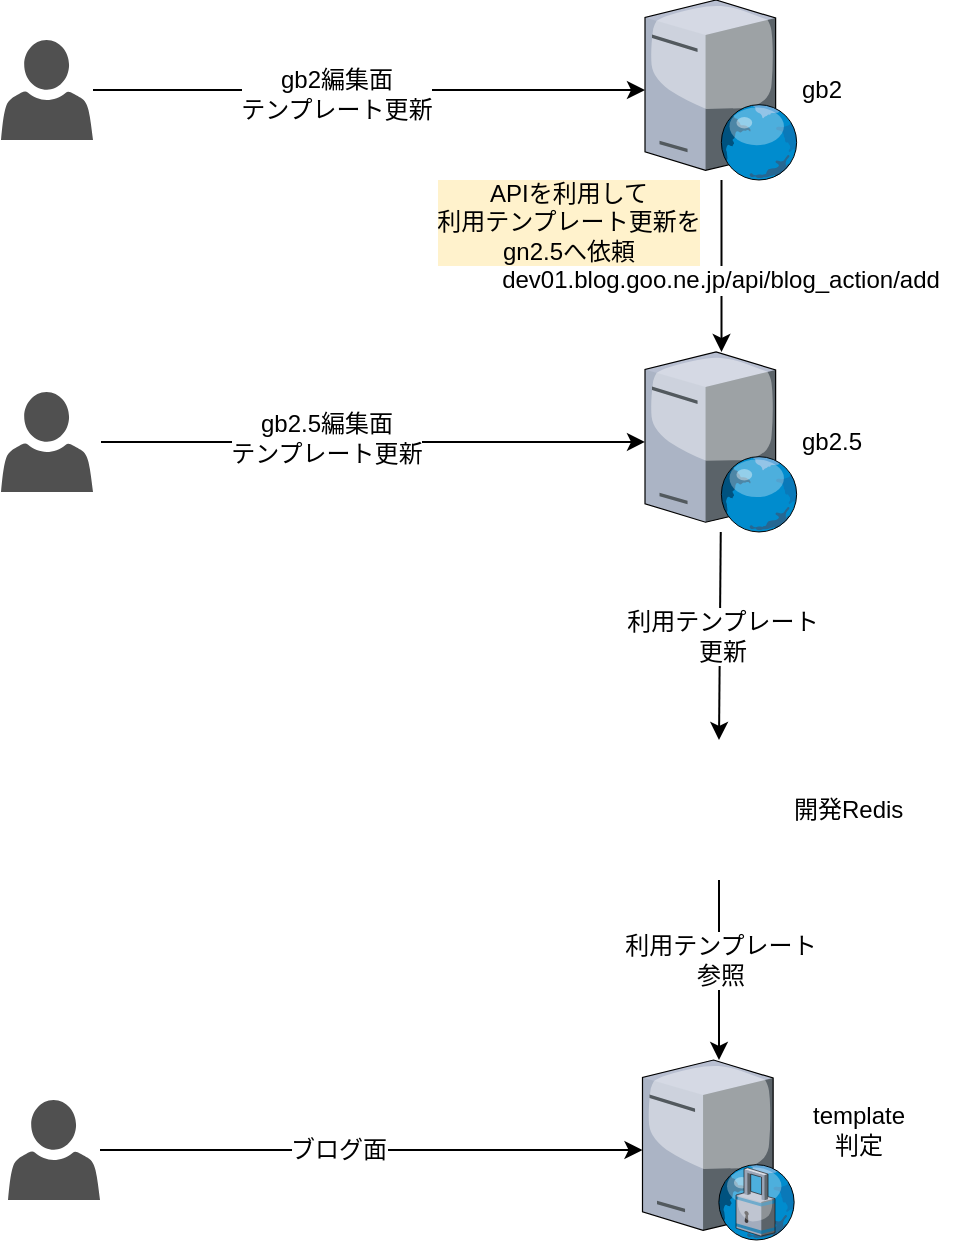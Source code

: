 <mxfile version="12.4.3" type="github" pages="1">
  <diagram id="UOHftX70MWzQR50jzN5I" name="Page-1">
    <mxGraphModel dx="1422" dy="772" grid="1" gridSize="10" guides="1" tooltips="1" connect="1" arrows="1" fold="1" page="1" pageScale="1" pageWidth="1169" pageHeight="827" math="0" shadow="0">
      <root>
        <mxCell id="0"/>
        <mxCell id="1" parent="0"/>
        <mxCell id="WYe9yvHPQfKgHA-gJckU-2" value="開発Redis" style="shape=image;html=1;verticalAlign=middle;verticalLabelPosition=middle;labelBackgroundColor=#ffffff;imageAspect=0;aspect=fixed;image=https://cdn4.iconfinder.com/data/icons/redis-2/1451/Untitled-2-128.png;labelPosition=right;align=left;" vertex="1" parent="1">
          <mxGeometry x="510.5" y="460" width="70" height="70" as="geometry"/>
        </mxCell>
        <mxCell id="WYe9yvHPQfKgHA-gJckU-10" value="template&lt;br&gt;判定" style="html=1;dashed=0;whitespace=wrap;strokeColor=none;fillColor=none;" vertex="1" parent="1">
          <mxGeometry x="560" y="635" width="110" height="40" as="geometry"/>
        </mxCell>
        <mxCell id="WYe9yvHPQfKgHA-gJckU-15" value="" style="shape=image;html=1;verticalAlign=top;verticalLabelPosition=bottom;labelBackgroundColor=#ffffff;imageAspect=0;aspect=fixed;image=https://cdn2.iconfinder.com/data/icons/ios-7-icons/50/speech_bubble-128.png;flipH=1;flipV=1;rotation=-180;" vertex="1" parent="1">
          <mxGeometry x="580" y="620" width="70" height="70" as="geometry"/>
        </mxCell>
        <mxCell id="WYe9yvHPQfKgHA-gJckU-54" style="edgeStyle=none;rounded=0;orthogonalLoop=1;jettySize=auto;html=1;entryX=0.5;entryY=1;entryDx=0;entryDy=0;startArrow=classic;startFill=1;endArrow=none;endFill=0;" edge="1" parent="1" source="WYe9yvHPQfKgHA-gJckU-17" target="WYe9yvHPQfKgHA-gJckU-2">
          <mxGeometry relative="1" as="geometry"/>
        </mxCell>
        <mxCell id="WYe9yvHPQfKgHA-gJckU-56" value="利用テンプレート&lt;br&gt;参照" style="text;html=1;align=center;verticalAlign=middle;resizable=0;points=[];;labelBackgroundColor=#ffffff;" vertex="1" connectable="0" parent="WYe9yvHPQfKgHA-gJckU-54">
          <mxGeometry x="0.4" y="1" relative="1" as="geometry">
            <mxPoint x="1" y="13" as="offset"/>
          </mxGeometry>
        </mxCell>
        <mxCell id="WYe9yvHPQfKgHA-gJckU-17" value="" style="verticalLabelPosition=bottom;aspect=fixed;html=1;verticalAlign=top;strokeColor=none;align=center;outlineConnect=0;shape=mxgraph.citrix.proxy_server;fillColor=none;" vertex="1" parent="1">
          <mxGeometry x="507.25" y="620" width="76.5" height="90" as="geometry"/>
        </mxCell>
        <mxCell id="WYe9yvHPQfKgHA-gJckU-35" style="edgeStyle=none;rounded=0;orthogonalLoop=1;jettySize=auto;html=1;exitX=1.087;exitY=0.5;exitDx=0;exitDy=0;exitPerimeter=0;" edge="1" parent="1" source="WYe9yvHPQfKgHA-gJckU-38" target="WYe9yvHPQfKgHA-gJckU-34">
          <mxGeometry relative="1" as="geometry">
            <mxPoint x="246.503" y="310.99" as="sourcePoint"/>
          </mxGeometry>
        </mxCell>
        <mxCell id="WYe9yvHPQfKgHA-gJckU-37" value="gb2.5編集面&lt;br&gt;テンプレート更新" style="text;html=1;align=center;verticalAlign=middle;resizable=0;points=[];;labelBackgroundColor=#ffffff;" vertex="1" connectable="0" parent="WYe9yvHPQfKgHA-gJckU-35">
          <mxGeometry x="-0.172" y="2" relative="1" as="geometry">
            <mxPoint as="offset"/>
          </mxGeometry>
        </mxCell>
        <mxCell id="WYe9yvHPQfKgHA-gJckU-40" style="edgeStyle=none;rounded=0;orthogonalLoop=1;jettySize=auto;html=1;entryX=0.5;entryY=0;entryDx=0;entryDy=0;" edge="1" parent="1" source="WYe9yvHPQfKgHA-gJckU-34" target="WYe9yvHPQfKgHA-gJckU-2">
          <mxGeometry relative="1" as="geometry">
            <mxPoint x="539" y="410" as="targetPoint"/>
          </mxGeometry>
        </mxCell>
        <mxCell id="WYe9yvHPQfKgHA-gJckU-49" value="利用テンプレート&lt;br&gt;更新" style="text;html=1;align=center;verticalAlign=middle;resizable=0;points=[];;labelBackgroundColor=#ffffff;" vertex="1" connectable="0" parent="WYe9yvHPQfKgHA-gJckU-40">
          <mxGeometry x="0.403" y="-1" relative="1" as="geometry">
            <mxPoint x="2.03" y="-20.98" as="offset"/>
          </mxGeometry>
        </mxCell>
        <mxCell id="WYe9yvHPQfKgHA-gJckU-34" value="gb2.5" style="verticalLabelPosition=middle;aspect=fixed;html=1;verticalAlign=middle;strokeColor=none;align=left;outlineConnect=0;shape=mxgraph.citrix.web_server;fillColor=none;labelPosition=right;" vertex="1" parent="1">
          <mxGeometry x="508.5" y="265.99" width="76.5" height="90" as="geometry"/>
        </mxCell>
        <mxCell id="WYe9yvHPQfKgHA-gJckU-38" value="" style="pointerEvents=1;shadow=0;dashed=0;html=1;strokeColor=none;fillColor=#505050;labelPosition=center;verticalLabelPosition=bottom;verticalAlign=top;outlineConnect=0;align=center;shape=mxgraph.office.users.user;" vertex="1" parent="1">
          <mxGeometry x="186.5" y="285.99" width="46" height="50" as="geometry"/>
        </mxCell>
        <mxCell id="WYe9yvHPQfKgHA-gJckU-52" style="edgeStyle=none;rounded=0;orthogonalLoop=1;jettySize=auto;html=1;" edge="1" parent="1" source="WYe9yvHPQfKgHA-gJckU-39" target="WYe9yvHPQfKgHA-gJckU-17">
          <mxGeometry relative="1" as="geometry"/>
        </mxCell>
        <mxCell id="WYe9yvHPQfKgHA-gJckU-53" value="ブログ面" style="text;html=1;align=center;verticalAlign=middle;resizable=0;points=[];;labelBackgroundColor=#ffffff;" vertex="1" connectable="0" parent="WYe9yvHPQfKgHA-gJckU-52">
          <mxGeometry x="0.204" relative="1" as="geometry">
            <mxPoint x="-45" as="offset"/>
          </mxGeometry>
        </mxCell>
        <mxCell id="WYe9yvHPQfKgHA-gJckU-39" value="" style="pointerEvents=1;shadow=0;dashed=0;html=1;strokeColor=none;fillColor=#505050;labelPosition=center;verticalLabelPosition=bottom;verticalAlign=top;outlineConnect=0;align=center;shape=mxgraph.office.users.user;" vertex="1" parent="1">
          <mxGeometry x="190" y="640" width="46" height="50" as="geometry"/>
        </mxCell>
        <mxCell id="WYe9yvHPQfKgHA-gJckU-42" style="edgeStyle=none;rounded=0;orthogonalLoop=1;jettySize=auto;html=1;" edge="1" parent="1" source="WYe9yvHPQfKgHA-gJckU-41" target="WYe9yvHPQfKgHA-gJckU-34">
          <mxGeometry relative="1" as="geometry">
            <mxPoint x="636.5" y="210" as="sourcePoint"/>
            <mxPoint x="656.75" y="-9.01" as="targetPoint"/>
          </mxGeometry>
        </mxCell>
        <mxCell id="WYe9yvHPQfKgHA-gJckU-43" value="APIを利用して&lt;br&gt;利用テンプレート更新を&lt;br&gt;gn2.5へ依頼" style="text;html=1;align=center;verticalAlign=middle;resizable=0;points=[];;labelBackgroundColor=#FFF2CC;strokeColor=#EA6B66;" vertex="1" connectable="0" parent="WYe9yvHPQfKgHA-gJckU-42">
          <mxGeometry x="-0.434" y="-3" relative="1" as="geometry">
            <mxPoint x="-73.75" y="-4" as="offset"/>
          </mxGeometry>
        </mxCell>
        <mxCell id="WYe9yvHPQfKgHA-gJckU-51" value="dev01.blog.goo.ne.jp/api/blog_action/add" style="text;html=1;align=center;verticalAlign=middle;resizable=0;points=[];;labelBackgroundColor=#ffffff;" vertex="1" connectable="0" parent="WYe9yvHPQfKgHA-gJckU-42">
          <mxGeometry x="-0.465" y="-1" relative="1" as="geometry">
            <mxPoint y="27" as="offset"/>
          </mxGeometry>
        </mxCell>
        <mxCell id="WYe9yvHPQfKgHA-gJckU-41" value="gb2" style="verticalLabelPosition=middle;aspect=fixed;html=1;verticalAlign=middle;strokeColor=none;align=left;outlineConnect=0;shape=mxgraph.citrix.web_server;fillColor=none;labelPosition=right;" vertex="1" parent="1">
          <mxGeometry x="508.5" y="90" width="76.5" height="90" as="geometry"/>
        </mxCell>
        <mxCell id="WYe9yvHPQfKgHA-gJckU-45" style="edgeStyle=none;rounded=0;orthogonalLoop=1;jettySize=auto;html=1;" edge="1" parent="1" source="WYe9yvHPQfKgHA-gJckU-44" target="WYe9yvHPQfKgHA-gJckU-41">
          <mxGeometry relative="1" as="geometry"/>
        </mxCell>
        <mxCell id="WYe9yvHPQfKgHA-gJckU-46" value="gb2編集面&lt;br&gt;テンプレート更新" style="text;html=1;align=center;verticalAlign=middle;resizable=0;points=[];;labelBackgroundColor=#ffffff;" vertex="1" connectable="0" parent="WYe9yvHPQfKgHA-gJckU-45">
          <mxGeometry x="-0.123" y="-2" relative="1" as="geometry">
            <mxPoint as="offset"/>
          </mxGeometry>
        </mxCell>
        <mxCell id="WYe9yvHPQfKgHA-gJckU-44" value="" style="pointerEvents=1;shadow=0;dashed=0;html=1;strokeColor=none;fillColor=#505050;labelPosition=center;verticalLabelPosition=bottom;verticalAlign=top;outlineConnect=0;align=center;shape=mxgraph.office.users.user;" vertex="1" parent="1">
          <mxGeometry x="186.5" y="110" width="46" height="50" as="geometry"/>
        </mxCell>
      </root>
    </mxGraphModel>
  </diagram>
</mxfile>
